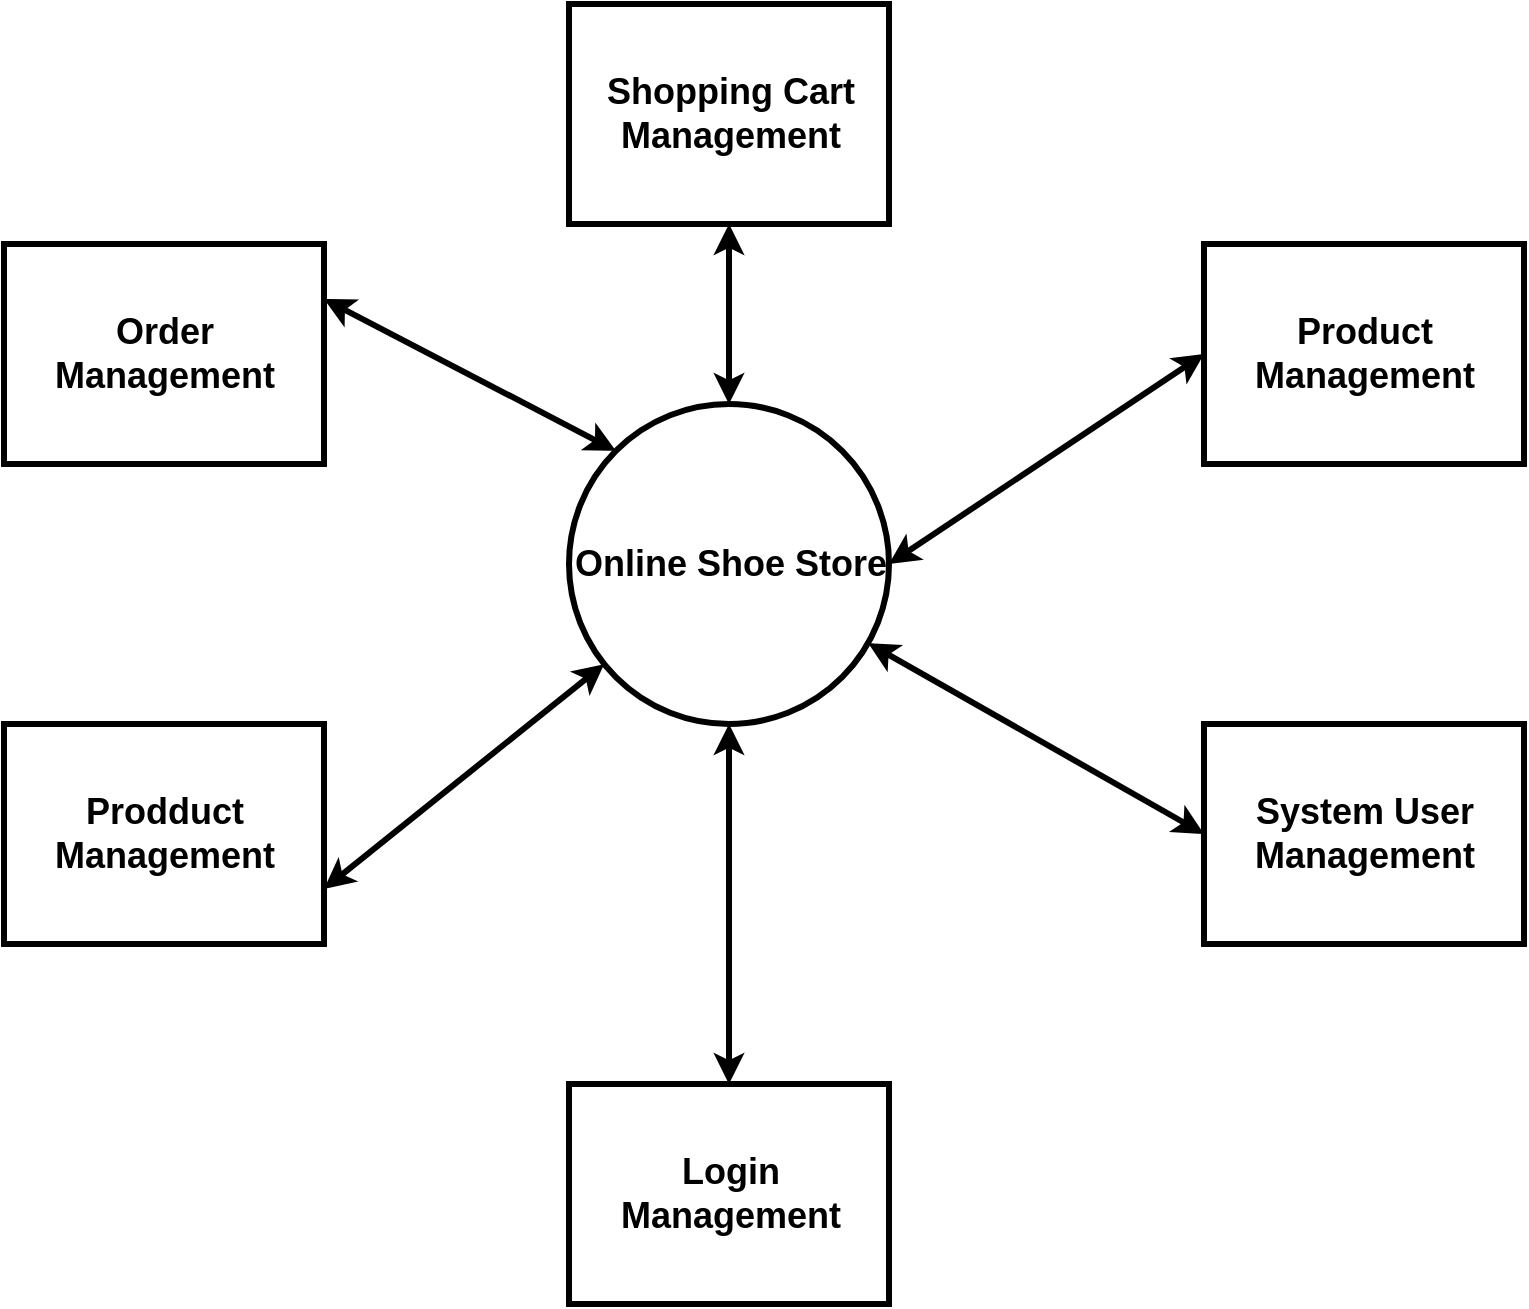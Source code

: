 <mxfile>
    <diagram id="MA6wr8OQGqOKLciC1b4q" name="Page-1">
        <mxGraphModel dx="1047" dy="864" grid="1" gridSize="10" guides="1" tooltips="1" connect="1" arrows="1" fold="1" page="1" pageScale="1" pageWidth="850" pageHeight="1100" math="0" shadow="0">
            <root>
                <mxCell id="0"/>
                <mxCell id="1" parent="0"/>
                <mxCell id="2" value="&lt;b&gt;&lt;font style=&quot;font-size: 18px;&quot;&gt;Online Shoe Store&lt;/font&gt;&lt;/b&gt;" style="shape=ellipse;html=1;dashed=0;whitespace=wrap;aspect=fixed;perimeter=ellipsePerimeter;strokeWidth=3;" parent="1" vertex="1">
                    <mxGeometry x="322.5" y="430" width="160" height="160" as="geometry"/>
                </mxCell>
                <mxCell id="3" value="&lt;b&gt;Shopping Cart &lt;br&gt;Management&lt;/b&gt;" style="html=1;dashed=0;whitespace=wrap;strokeWidth=3;fontSize=18;" parent="1" vertex="1">
                    <mxGeometry x="322.5" y="230" width="160" height="110" as="geometry"/>
                </mxCell>
                <mxCell id="5" value="&lt;b&gt;Product&lt;br&gt;Management&lt;/b&gt;" style="html=1;dashed=0;whitespace=wrap;strokeWidth=3;fontSize=18;" parent="1" vertex="1">
                    <mxGeometry x="640" y="350" width="160" height="110" as="geometry"/>
                </mxCell>
                <mxCell id="6" value="&lt;b&gt;System User&lt;br&gt;Management&lt;/b&gt;" style="html=1;dashed=0;whitespace=wrap;strokeWidth=3;fontSize=18;" parent="1" vertex="1">
                    <mxGeometry x="640" y="590" width="160" height="110" as="geometry"/>
                </mxCell>
                <mxCell id="7" value="&lt;b&gt;Login&lt;br&gt;Management&lt;/b&gt;" style="html=1;dashed=0;whitespace=wrap;strokeWidth=3;fontSize=18;" parent="1" vertex="1">
                    <mxGeometry x="322.5" y="770" width="160" height="110" as="geometry"/>
                </mxCell>
                <mxCell id="8" value="&lt;b&gt;Order&lt;br&gt;Management&lt;/b&gt;" style="html=1;dashed=0;whitespace=wrap;strokeWidth=3;fontSize=18;" parent="1" vertex="1">
                    <mxGeometry x="40" y="350" width="160" height="110" as="geometry"/>
                </mxCell>
                <mxCell id="9" value="&lt;b&gt;Prodduct&lt;br&gt;Management&lt;/b&gt;" style="html=1;dashed=0;whitespace=wrap;strokeWidth=3;fontSize=18;" parent="1" vertex="1">
                    <mxGeometry x="40" y="590" width="160" height="110" as="geometry"/>
                </mxCell>
                <mxCell id="12" value="" style="endArrow=classic;startArrow=classic;html=1;fontSize=18;exitX=0.5;exitY=0;exitDx=0;exitDy=0;strokeWidth=3;" parent="1" source="2" target="3" edge="1">
                    <mxGeometry width="50" height="50" relative="1" as="geometry">
                        <mxPoint x="430" y="420" as="sourcePoint"/>
                        <mxPoint x="480" y="370" as="targetPoint"/>
                    </mxGeometry>
                </mxCell>
                <mxCell id="13" value="" style="endArrow=classic;startArrow=classic;html=1;fontSize=18;exitX=0;exitY=0;exitDx=0;exitDy=0;entryX=1;entryY=0.25;entryDx=0;entryDy=0;strokeWidth=3;" parent="1" source="2" target="8" edge="1">
                    <mxGeometry width="50" height="50" relative="1" as="geometry">
                        <mxPoint x="412.5" y="440" as="sourcePoint"/>
                        <mxPoint x="412.5" y="350" as="targetPoint"/>
                    </mxGeometry>
                </mxCell>
                <mxCell id="14" value="" style="endArrow=classic;startArrow=classic;html=1;fontSize=18;entryX=0.5;entryY=1;entryDx=0;entryDy=0;strokeWidth=3;" parent="1" source="7" target="2" edge="1">
                    <mxGeometry width="50" height="50" relative="1" as="geometry">
                        <mxPoint x="422.5" y="450" as="sourcePoint"/>
                        <mxPoint x="422.5" y="360" as="targetPoint"/>
                    </mxGeometry>
                </mxCell>
                <mxCell id="15" value="" style="endArrow=classic;startArrow=classic;html=1;fontSize=18;exitX=1;exitY=0.75;exitDx=0;exitDy=0;strokeWidth=3;" parent="1" source="9" target="2" edge="1">
                    <mxGeometry width="50" height="50" relative="1" as="geometry">
                        <mxPoint x="432.5" y="460" as="sourcePoint"/>
                        <mxPoint x="432.5" y="370" as="targetPoint"/>
                    </mxGeometry>
                </mxCell>
                <mxCell id="16" value="" style="endArrow=classic;startArrow=classic;html=1;fontSize=18;entryX=0;entryY=0.5;entryDx=0;entryDy=0;strokeWidth=3;" parent="1" source="2" target="6" edge="1">
                    <mxGeometry width="50" height="50" relative="1" as="geometry">
                        <mxPoint x="442.5" y="470" as="sourcePoint"/>
                        <mxPoint x="442.5" y="380" as="targetPoint"/>
                    </mxGeometry>
                </mxCell>
                <mxCell id="17" value="" style="endArrow=classic;startArrow=classic;html=1;fontSize=18;exitX=1;exitY=0.5;exitDx=0;exitDy=0;entryX=0;entryY=0.5;entryDx=0;entryDy=0;strokeWidth=3;" parent="1" source="2" target="5" edge="1">
                    <mxGeometry width="50" height="50" relative="1" as="geometry">
                        <mxPoint x="452.5" y="480" as="sourcePoint"/>
                        <mxPoint x="452.5" y="390" as="targetPoint"/>
                    </mxGeometry>
                </mxCell>
            </root>
        </mxGraphModel>
    </diagram>
</mxfile>